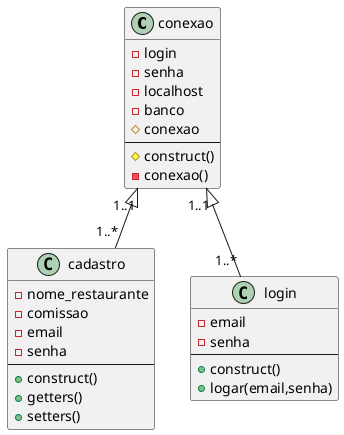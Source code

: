 @startuml classes

class conexao{
    -login
    -senha
    -localhost
    -banco
    #conexao
    --
    #construct()
    -conexao()
}

class cadastro{
    -nome_restaurante
    -comissao
    -email
    -senha
    --
    +construct()
    +getters()
    +setters()
}

class login{
    -email
    -senha
    --
    +construct()
    +logar(email,senha)
}

conexao "1..1" <|-- "1..*" cadastro
conexao "1..1" <|-- "1..*" login
@enduml